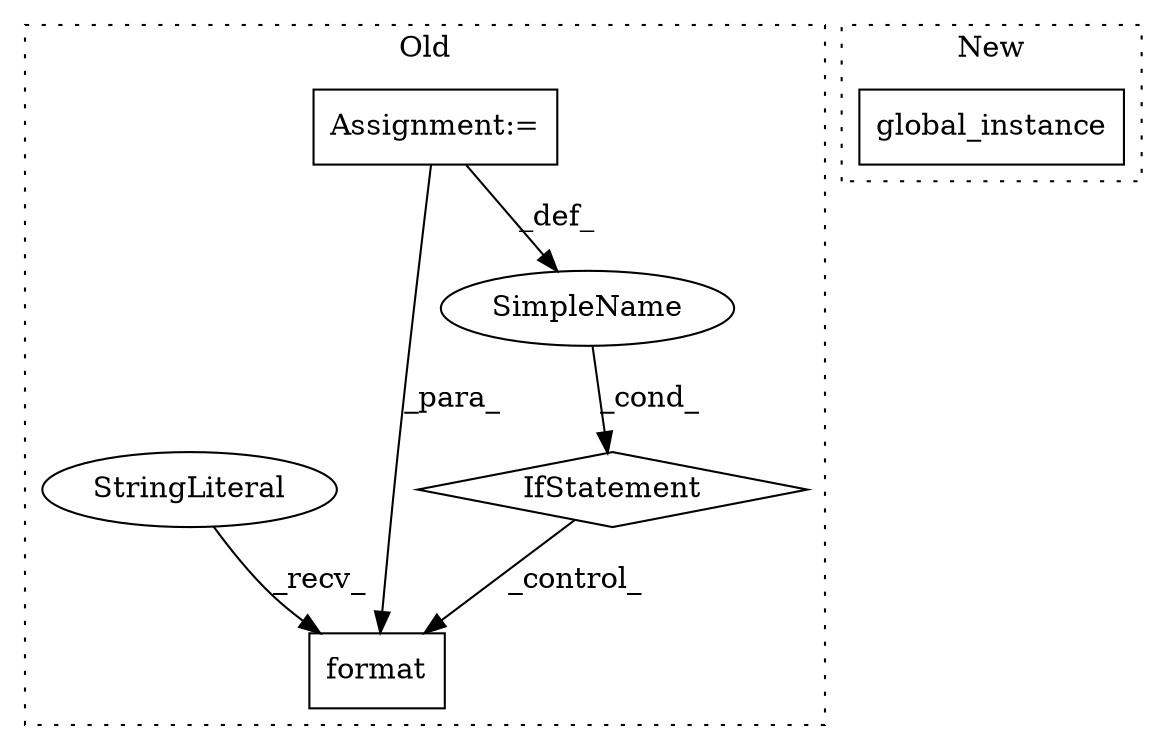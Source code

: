 digraph G {
subgraph cluster0 {
1 [label="IfStatement" a="25" s="4254,4296" l="12,2" shape="diamond"];
3 [label="Assignment:=" a="7" s="3665" l="1" shape="box"];
4 [label="format" a="32" s="4353,4391" l="7,1" shape="box"];
5 [label="SimpleName" a="42" s="" l="" shape="ellipse"];
6 [label="StringLiteral" a="45" s="4320" l="32" shape="ellipse"];
label = "Old";
style="dotted";
}
subgraph cluster1 {
2 [label="global_instance" a="32" s="3637" l="17" shape="box"];
label = "New";
style="dotted";
}
1 -> 4 [label="_control_"];
3 -> 4 [label="_para_"];
3 -> 5 [label="_def_"];
5 -> 1 [label="_cond_"];
6 -> 4 [label="_recv_"];
}
